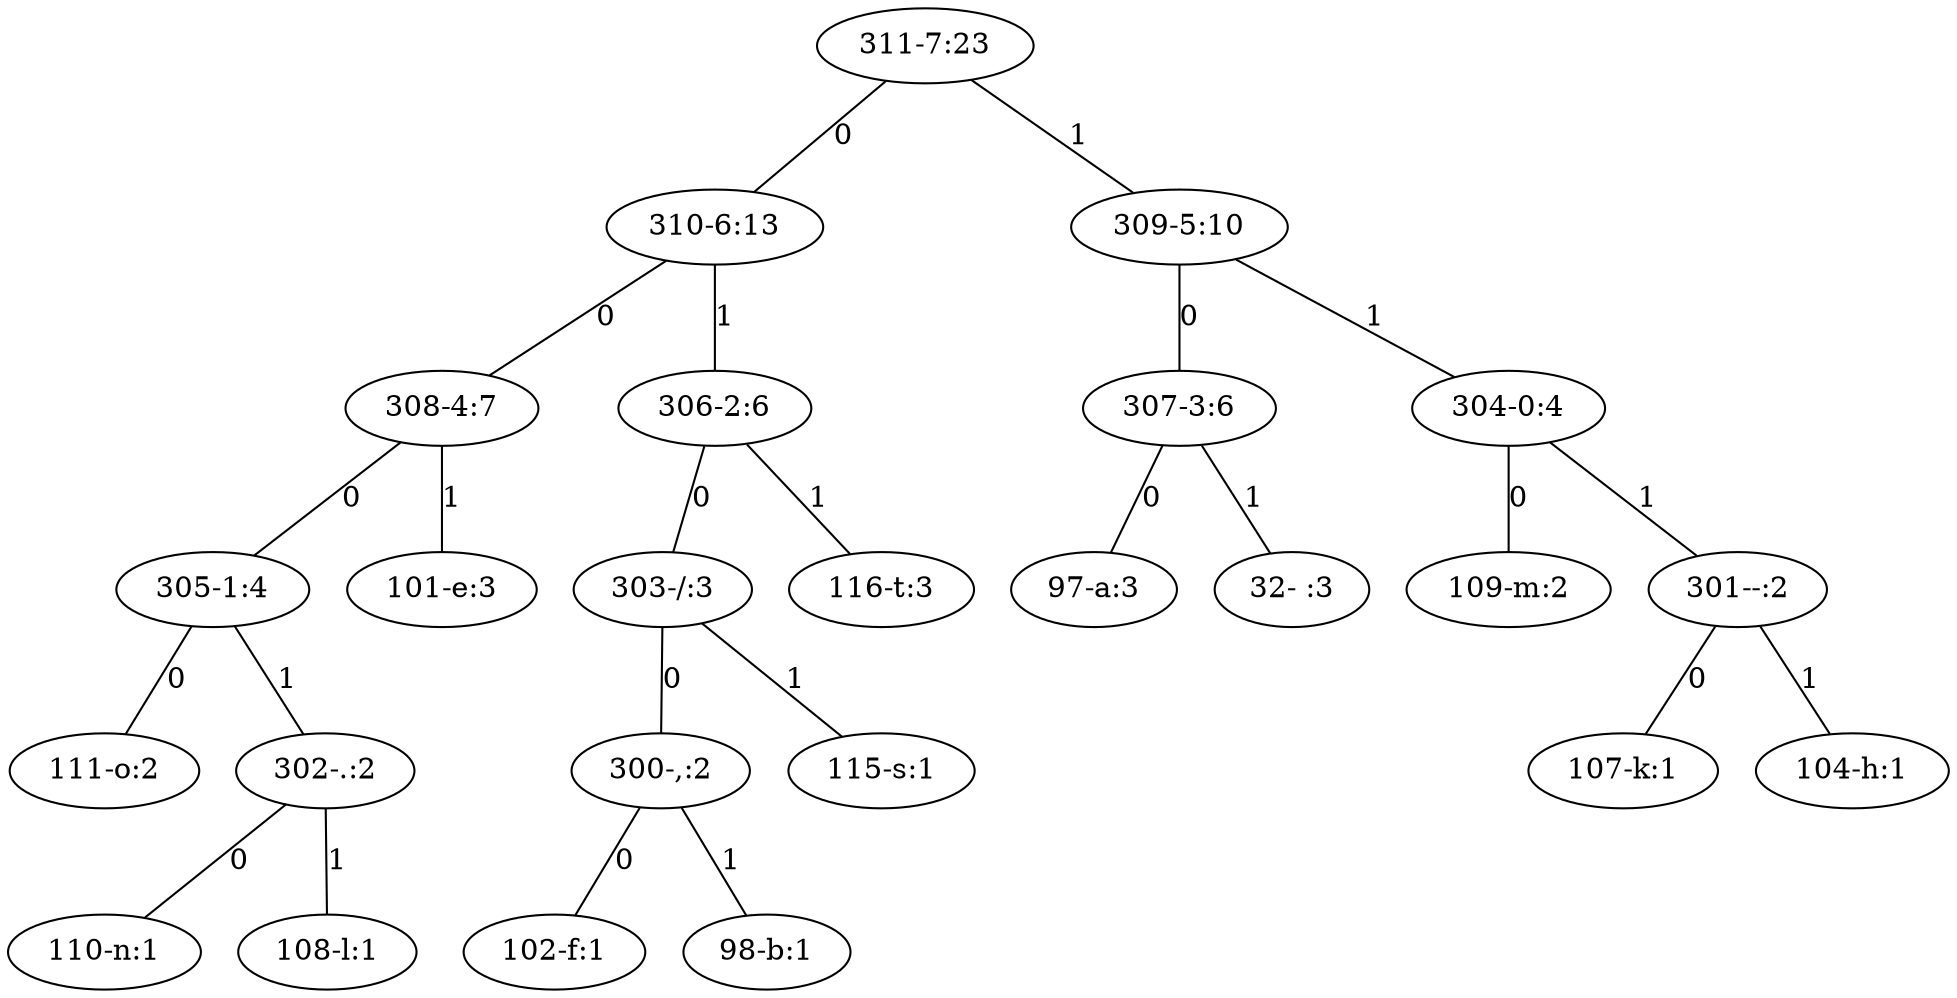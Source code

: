 graph G {
	"311-7:23" -- "310-6:13" [label = 0];
	"311-7:23" -- "309-5:10" [label = 1];
	"310-6:13" -- "308-4:7" [label = 0];
	"310-6:13" -- "306-2:6" [label = 1];
	"308-4:7" -- "305-1:4" [label = 0];
	"308-4:7" -- "101-e:3" [label = 1];
	"305-1:4" -- "111-o:2" [label = 0];
	"305-1:4" -- "302-.:2" [label = 1];
	"302-.:2" -- "110-n:1" [label = 0];
	"302-.:2" -- "108-l:1" [label = 1];
	"306-2:6" -- "303-/:3" [label = 0];
	"306-2:6" -- "116-t:3" [label = 1];
	"303-/:3" -- "300-,:2" [label = 0];
	"303-/:3" -- "115-s:1" [label = 1];
	"300-,:2" -- "102-f:1" [label = 0];
	"300-,:2" -- "98-b:1" [label = 1];
	"309-5:10" -- "307-3:6" [label = 0];
	"309-5:10" -- "304-0:4" [label = 1];
	"307-3:6" -- "97-a:3" [label = 0];
	"307-3:6" -- "32- :3" [label = 1];
	"304-0:4" -- "109-m:2" [label = 0];
	"304-0:4" -- "301--:2" [label = 1];
	"301--:2" -- "107-k:1" [label = 0];
	"301--:2" -- "104-h:1" [label = 1];

 }
